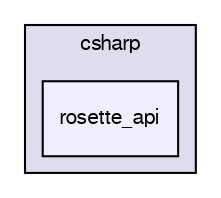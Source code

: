 digraph "C:/Dev/ws-client-bindings/csharp/rosette_api" {
  bgcolor=transparent;
  compound=true
  node [ fontsize="10", fontname="FreeSans"];
  edge [ labelfontsize="10", labelfontname="FreeSans"];
  subgraph clusterdir_b672fda455621fe6d6b519d7cfec0937 {
    graph [ bgcolor="#ddddee", pencolor="black", label="csharp" fontname="FreeSans", fontsize="10", URL="dir_b672fda455621fe6d6b519d7cfec0937.html"]
  dir_9d3cf7ed07cc892ea91808c737cd4c13 [shape=box, label="rosette_api", style="filled", fillcolor="#eeeeff", pencolor="black", URL="dir_9d3cf7ed07cc892ea91808c737cd4c13.html"];
  }
}
